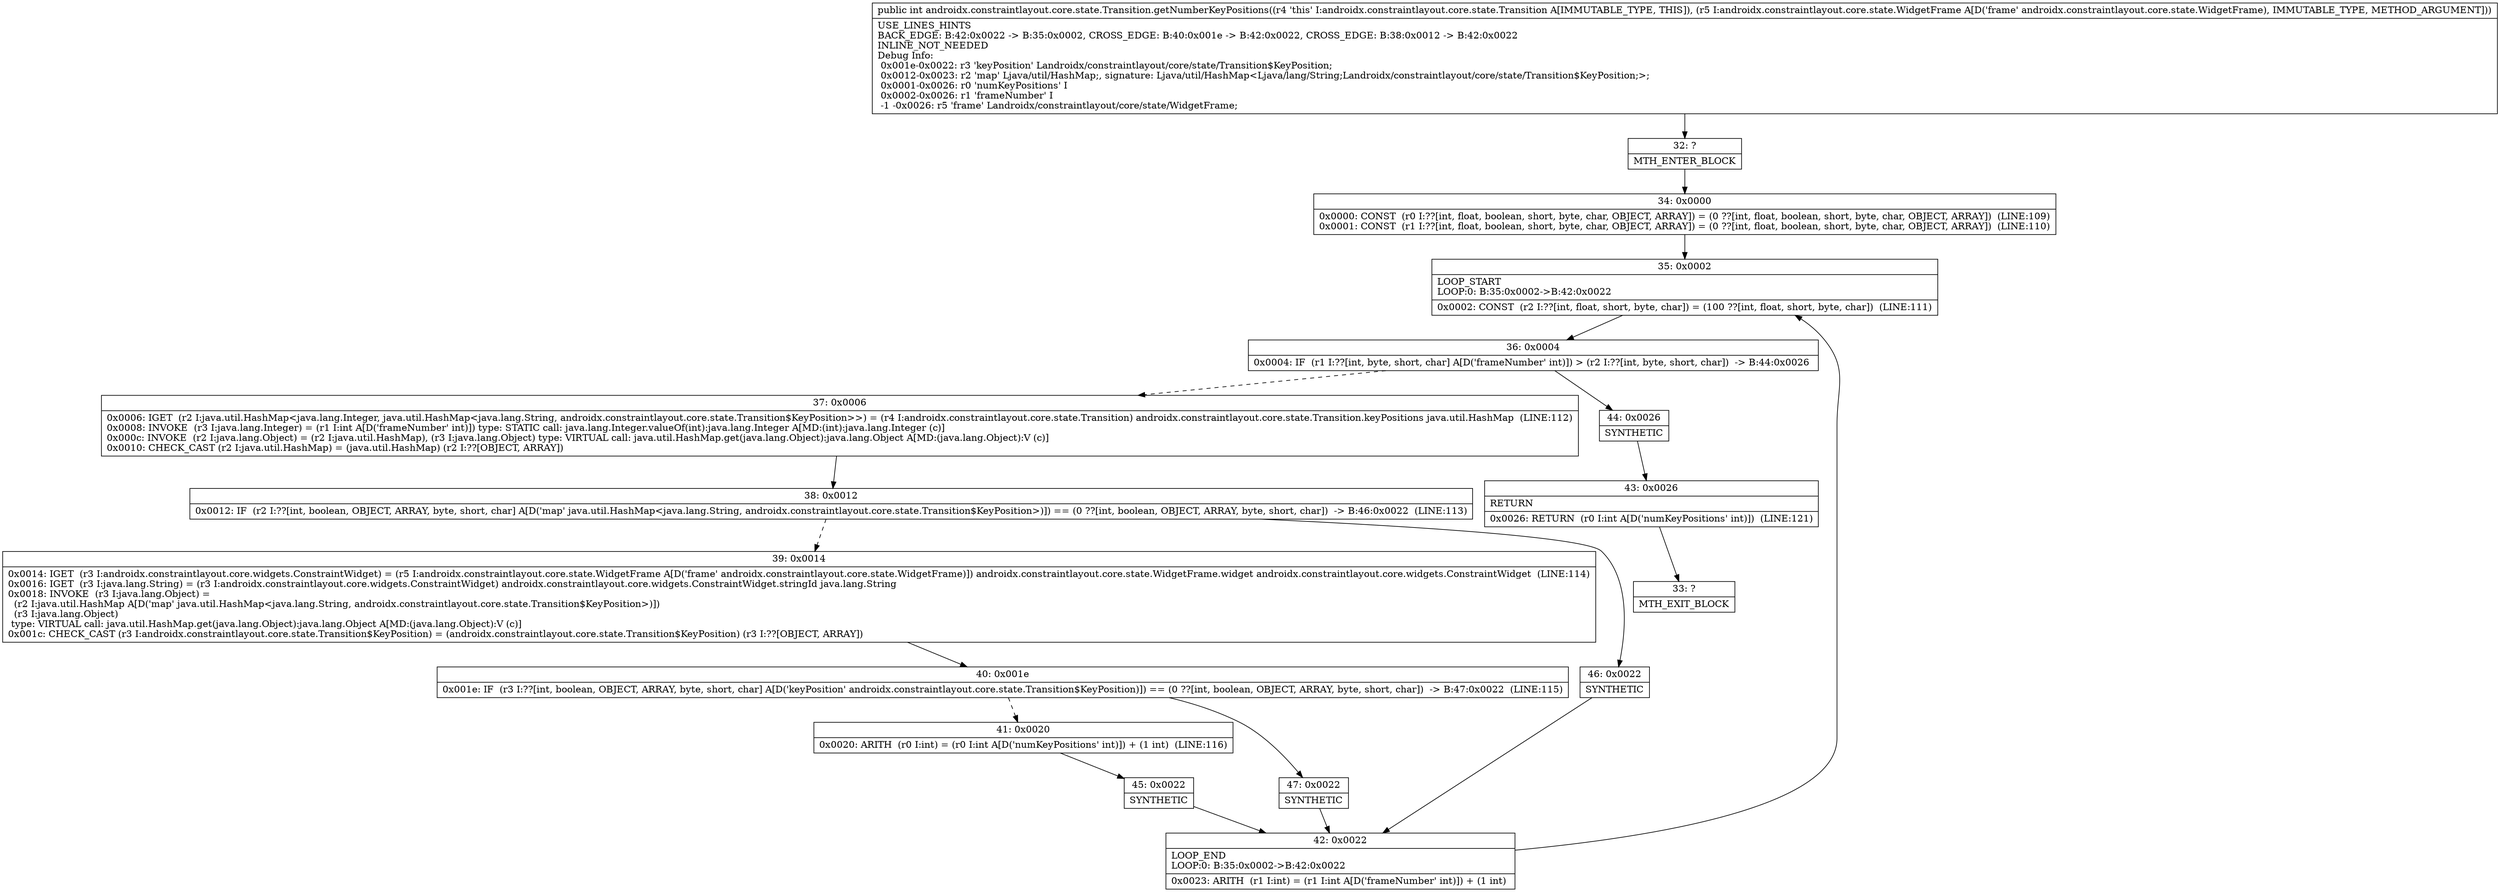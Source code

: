 digraph "CFG forandroidx.constraintlayout.core.state.Transition.getNumberKeyPositions(Landroidx\/constraintlayout\/core\/state\/WidgetFrame;)I" {
Node_32 [shape=record,label="{32\:\ ?|MTH_ENTER_BLOCK\l}"];
Node_34 [shape=record,label="{34\:\ 0x0000|0x0000: CONST  (r0 I:??[int, float, boolean, short, byte, char, OBJECT, ARRAY]) = (0 ??[int, float, boolean, short, byte, char, OBJECT, ARRAY])  (LINE:109)\l0x0001: CONST  (r1 I:??[int, float, boolean, short, byte, char, OBJECT, ARRAY]) = (0 ??[int, float, boolean, short, byte, char, OBJECT, ARRAY])  (LINE:110)\l}"];
Node_35 [shape=record,label="{35\:\ 0x0002|LOOP_START\lLOOP:0: B:35:0x0002\-\>B:42:0x0022\l|0x0002: CONST  (r2 I:??[int, float, short, byte, char]) = (100 ??[int, float, short, byte, char])  (LINE:111)\l}"];
Node_36 [shape=record,label="{36\:\ 0x0004|0x0004: IF  (r1 I:??[int, byte, short, char] A[D('frameNumber' int)]) \> (r2 I:??[int, byte, short, char])  \-\> B:44:0x0026 \l}"];
Node_37 [shape=record,label="{37\:\ 0x0006|0x0006: IGET  (r2 I:java.util.HashMap\<java.lang.Integer, java.util.HashMap\<java.lang.String, androidx.constraintlayout.core.state.Transition$KeyPosition\>\>) = (r4 I:androidx.constraintlayout.core.state.Transition) androidx.constraintlayout.core.state.Transition.keyPositions java.util.HashMap  (LINE:112)\l0x0008: INVOKE  (r3 I:java.lang.Integer) = (r1 I:int A[D('frameNumber' int)]) type: STATIC call: java.lang.Integer.valueOf(int):java.lang.Integer A[MD:(int):java.lang.Integer (c)]\l0x000c: INVOKE  (r2 I:java.lang.Object) = (r2 I:java.util.HashMap), (r3 I:java.lang.Object) type: VIRTUAL call: java.util.HashMap.get(java.lang.Object):java.lang.Object A[MD:(java.lang.Object):V (c)]\l0x0010: CHECK_CAST (r2 I:java.util.HashMap) = (java.util.HashMap) (r2 I:??[OBJECT, ARRAY]) \l}"];
Node_38 [shape=record,label="{38\:\ 0x0012|0x0012: IF  (r2 I:??[int, boolean, OBJECT, ARRAY, byte, short, char] A[D('map' java.util.HashMap\<java.lang.String, androidx.constraintlayout.core.state.Transition$KeyPosition\>)]) == (0 ??[int, boolean, OBJECT, ARRAY, byte, short, char])  \-\> B:46:0x0022  (LINE:113)\l}"];
Node_39 [shape=record,label="{39\:\ 0x0014|0x0014: IGET  (r3 I:androidx.constraintlayout.core.widgets.ConstraintWidget) = (r5 I:androidx.constraintlayout.core.state.WidgetFrame A[D('frame' androidx.constraintlayout.core.state.WidgetFrame)]) androidx.constraintlayout.core.state.WidgetFrame.widget androidx.constraintlayout.core.widgets.ConstraintWidget  (LINE:114)\l0x0016: IGET  (r3 I:java.lang.String) = (r3 I:androidx.constraintlayout.core.widgets.ConstraintWidget) androidx.constraintlayout.core.widgets.ConstraintWidget.stringId java.lang.String \l0x0018: INVOKE  (r3 I:java.lang.Object) = \l  (r2 I:java.util.HashMap A[D('map' java.util.HashMap\<java.lang.String, androidx.constraintlayout.core.state.Transition$KeyPosition\>)])\l  (r3 I:java.lang.Object)\l type: VIRTUAL call: java.util.HashMap.get(java.lang.Object):java.lang.Object A[MD:(java.lang.Object):V (c)]\l0x001c: CHECK_CAST (r3 I:androidx.constraintlayout.core.state.Transition$KeyPosition) = (androidx.constraintlayout.core.state.Transition$KeyPosition) (r3 I:??[OBJECT, ARRAY]) \l}"];
Node_40 [shape=record,label="{40\:\ 0x001e|0x001e: IF  (r3 I:??[int, boolean, OBJECT, ARRAY, byte, short, char] A[D('keyPosition' androidx.constraintlayout.core.state.Transition$KeyPosition)]) == (0 ??[int, boolean, OBJECT, ARRAY, byte, short, char])  \-\> B:47:0x0022  (LINE:115)\l}"];
Node_41 [shape=record,label="{41\:\ 0x0020|0x0020: ARITH  (r0 I:int) = (r0 I:int A[D('numKeyPositions' int)]) + (1 int)  (LINE:116)\l}"];
Node_45 [shape=record,label="{45\:\ 0x0022|SYNTHETIC\l}"];
Node_42 [shape=record,label="{42\:\ 0x0022|LOOP_END\lLOOP:0: B:35:0x0002\-\>B:42:0x0022\l|0x0023: ARITH  (r1 I:int) = (r1 I:int A[D('frameNumber' int)]) + (1 int) \l}"];
Node_47 [shape=record,label="{47\:\ 0x0022|SYNTHETIC\l}"];
Node_46 [shape=record,label="{46\:\ 0x0022|SYNTHETIC\l}"];
Node_44 [shape=record,label="{44\:\ 0x0026|SYNTHETIC\l}"];
Node_43 [shape=record,label="{43\:\ 0x0026|RETURN\l|0x0026: RETURN  (r0 I:int A[D('numKeyPositions' int)])  (LINE:121)\l}"];
Node_33 [shape=record,label="{33\:\ ?|MTH_EXIT_BLOCK\l}"];
MethodNode[shape=record,label="{public int androidx.constraintlayout.core.state.Transition.getNumberKeyPositions((r4 'this' I:androidx.constraintlayout.core.state.Transition A[IMMUTABLE_TYPE, THIS]), (r5 I:androidx.constraintlayout.core.state.WidgetFrame A[D('frame' androidx.constraintlayout.core.state.WidgetFrame), IMMUTABLE_TYPE, METHOD_ARGUMENT]))  | USE_LINES_HINTS\lBACK_EDGE: B:42:0x0022 \-\> B:35:0x0002, CROSS_EDGE: B:40:0x001e \-\> B:42:0x0022, CROSS_EDGE: B:38:0x0012 \-\> B:42:0x0022\lINLINE_NOT_NEEDED\lDebug Info:\l  0x001e\-0x0022: r3 'keyPosition' Landroidx\/constraintlayout\/core\/state\/Transition$KeyPosition;\l  0x0012\-0x0023: r2 'map' Ljava\/util\/HashMap;, signature: Ljava\/util\/HashMap\<Ljava\/lang\/String;Landroidx\/constraintlayout\/core\/state\/Transition$KeyPosition;\>;\l  0x0001\-0x0026: r0 'numKeyPositions' I\l  0x0002\-0x0026: r1 'frameNumber' I\l  \-1 \-0x0026: r5 'frame' Landroidx\/constraintlayout\/core\/state\/WidgetFrame;\l}"];
MethodNode -> Node_32;Node_32 -> Node_34;
Node_34 -> Node_35;
Node_35 -> Node_36;
Node_36 -> Node_37[style=dashed];
Node_36 -> Node_44;
Node_37 -> Node_38;
Node_38 -> Node_39[style=dashed];
Node_38 -> Node_46;
Node_39 -> Node_40;
Node_40 -> Node_41[style=dashed];
Node_40 -> Node_47;
Node_41 -> Node_45;
Node_45 -> Node_42;
Node_42 -> Node_35;
Node_47 -> Node_42;
Node_46 -> Node_42;
Node_44 -> Node_43;
Node_43 -> Node_33;
}

